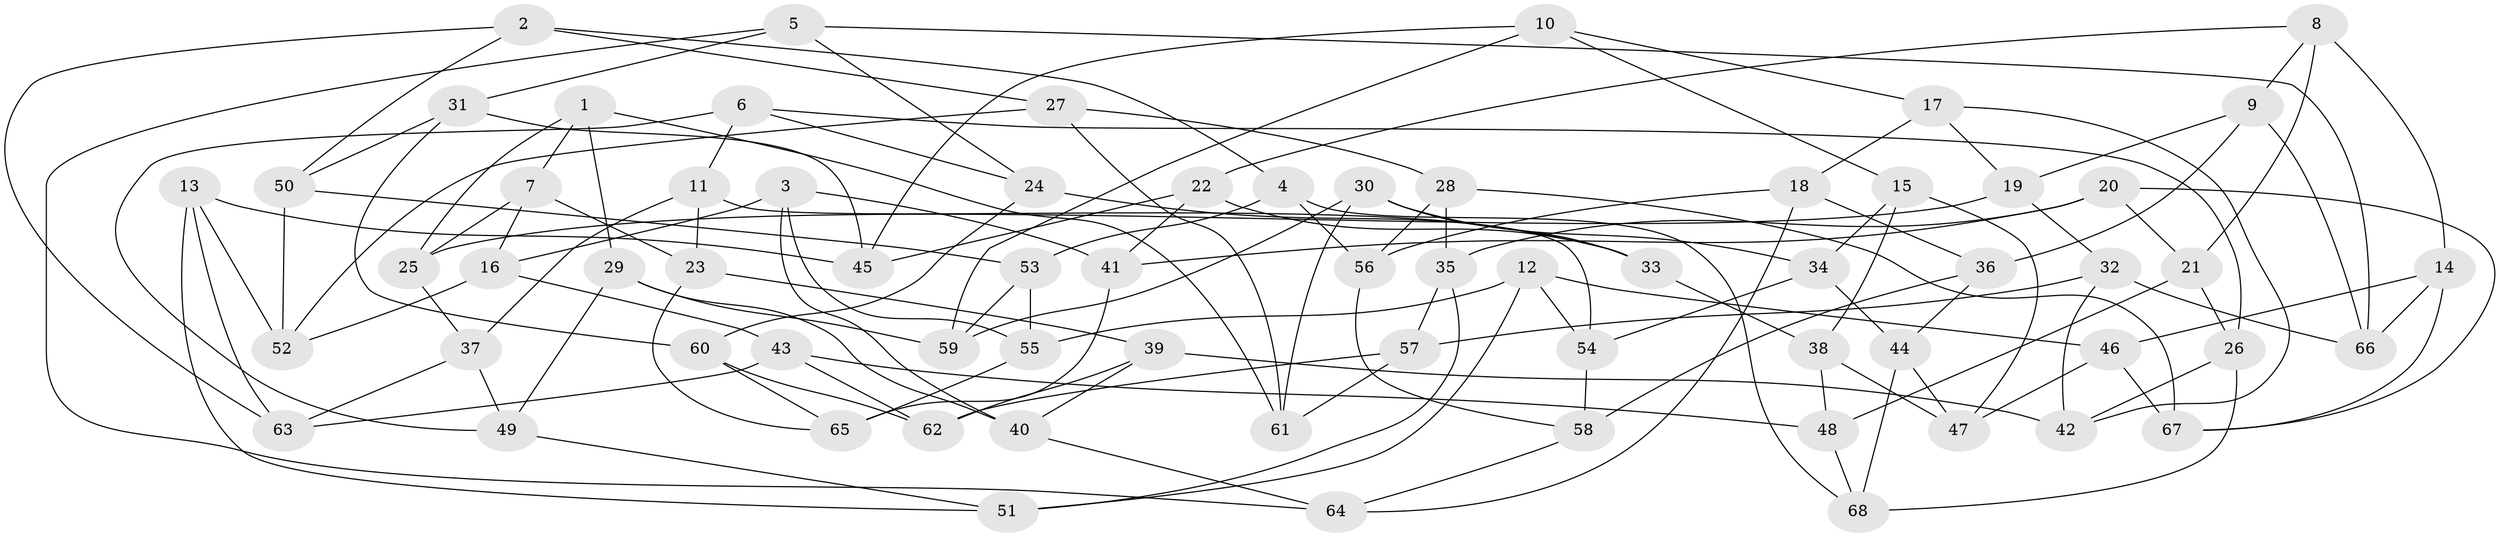 // Generated by graph-tools (version 1.1) at 2025/26/03/09/25 03:26:56]
// undirected, 68 vertices, 136 edges
graph export_dot {
graph [start="1"]
  node [color=gray90,style=filled];
  1;
  2;
  3;
  4;
  5;
  6;
  7;
  8;
  9;
  10;
  11;
  12;
  13;
  14;
  15;
  16;
  17;
  18;
  19;
  20;
  21;
  22;
  23;
  24;
  25;
  26;
  27;
  28;
  29;
  30;
  31;
  32;
  33;
  34;
  35;
  36;
  37;
  38;
  39;
  40;
  41;
  42;
  43;
  44;
  45;
  46;
  47;
  48;
  49;
  50;
  51;
  52;
  53;
  54;
  55;
  56;
  57;
  58;
  59;
  60;
  61;
  62;
  63;
  64;
  65;
  66;
  67;
  68;
  1 -- 61;
  1 -- 25;
  1 -- 7;
  1 -- 29;
  2 -- 63;
  2 -- 27;
  2 -- 4;
  2 -- 50;
  3 -- 16;
  3 -- 40;
  3 -- 55;
  3 -- 41;
  4 -- 56;
  4 -- 68;
  4 -- 53;
  5 -- 66;
  5 -- 24;
  5 -- 31;
  5 -- 64;
  6 -- 26;
  6 -- 49;
  6 -- 24;
  6 -- 11;
  7 -- 25;
  7 -- 23;
  7 -- 16;
  8 -- 14;
  8 -- 22;
  8 -- 21;
  8 -- 9;
  9 -- 19;
  9 -- 36;
  9 -- 66;
  10 -- 59;
  10 -- 45;
  10 -- 17;
  10 -- 15;
  11 -- 37;
  11 -- 54;
  11 -- 23;
  12 -- 54;
  12 -- 55;
  12 -- 46;
  12 -- 51;
  13 -- 52;
  13 -- 45;
  13 -- 51;
  13 -- 63;
  14 -- 67;
  14 -- 66;
  14 -- 46;
  15 -- 47;
  15 -- 34;
  15 -- 38;
  16 -- 52;
  16 -- 43;
  17 -- 42;
  17 -- 19;
  17 -- 18;
  18 -- 56;
  18 -- 64;
  18 -- 36;
  19 -- 32;
  19 -- 25;
  20 -- 21;
  20 -- 35;
  20 -- 67;
  20 -- 41;
  21 -- 48;
  21 -- 26;
  22 -- 33;
  22 -- 41;
  22 -- 45;
  23 -- 39;
  23 -- 65;
  24 -- 60;
  24 -- 33;
  25 -- 37;
  26 -- 42;
  26 -- 68;
  27 -- 61;
  27 -- 28;
  27 -- 52;
  28 -- 35;
  28 -- 56;
  28 -- 67;
  29 -- 59;
  29 -- 40;
  29 -- 49;
  30 -- 34;
  30 -- 59;
  30 -- 61;
  30 -- 33;
  31 -- 60;
  31 -- 45;
  31 -- 50;
  32 -- 66;
  32 -- 42;
  32 -- 57;
  33 -- 38;
  34 -- 54;
  34 -- 44;
  35 -- 51;
  35 -- 57;
  36 -- 58;
  36 -- 44;
  37 -- 63;
  37 -- 49;
  38 -- 48;
  38 -- 47;
  39 -- 40;
  39 -- 62;
  39 -- 42;
  40 -- 64;
  41 -- 65;
  43 -- 48;
  43 -- 63;
  43 -- 62;
  44 -- 47;
  44 -- 68;
  46 -- 67;
  46 -- 47;
  48 -- 68;
  49 -- 51;
  50 -- 53;
  50 -- 52;
  53 -- 59;
  53 -- 55;
  54 -- 58;
  55 -- 65;
  56 -- 58;
  57 -- 62;
  57 -- 61;
  58 -- 64;
  60 -- 62;
  60 -- 65;
}
